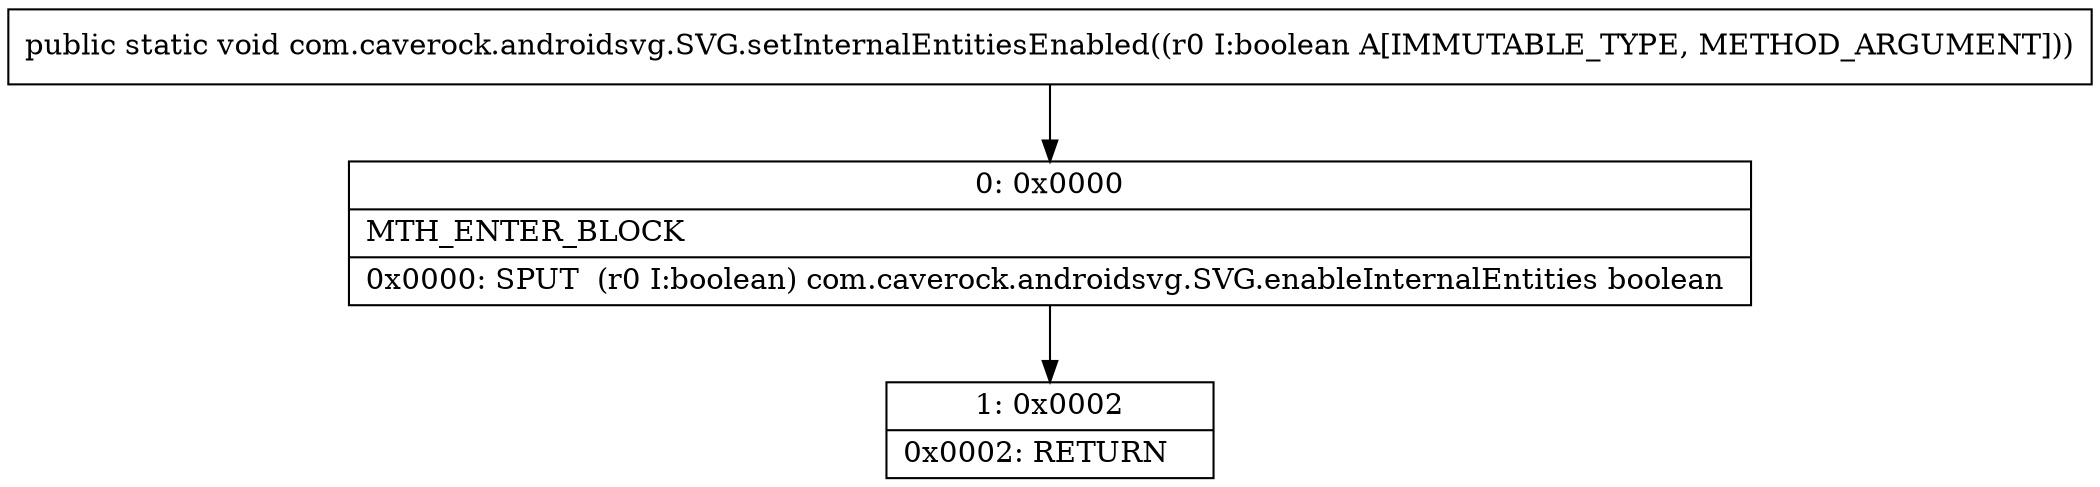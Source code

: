 digraph "CFG forcom.caverock.androidsvg.SVG.setInternalEntitiesEnabled(Z)V" {
Node_0 [shape=record,label="{0\:\ 0x0000|MTH_ENTER_BLOCK\l|0x0000: SPUT  (r0 I:boolean) com.caverock.androidsvg.SVG.enableInternalEntities boolean \l}"];
Node_1 [shape=record,label="{1\:\ 0x0002|0x0002: RETURN   \l}"];
MethodNode[shape=record,label="{public static void com.caverock.androidsvg.SVG.setInternalEntitiesEnabled((r0 I:boolean A[IMMUTABLE_TYPE, METHOD_ARGUMENT])) }"];
MethodNode -> Node_0;
Node_0 -> Node_1;
}

